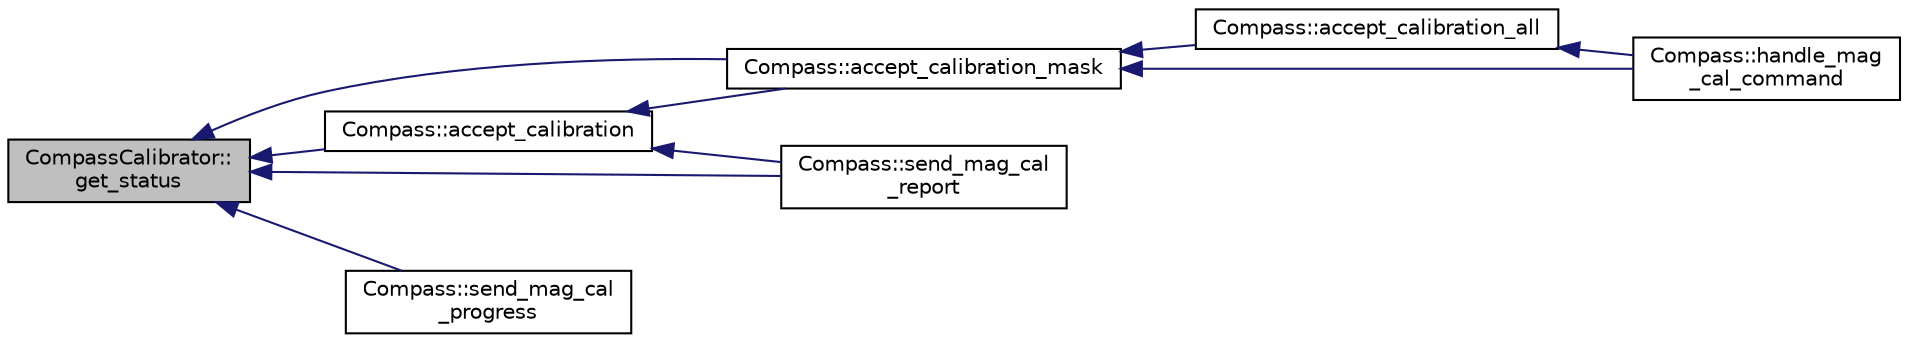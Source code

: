 digraph "CompassCalibrator::get_status"
{
 // INTERACTIVE_SVG=YES
  edge [fontname="Helvetica",fontsize="10",labelfontname="Helvetica",labelfontsize="10"];
  node [fontname="Helvetica",fontsize="10",shape=record];
  rankdir="LR";
  Node1 [label="CompassCalibrator::\lget_status",height=0.2,width=0.4,color="black", fillcolor="grey75", style="filled", fontcolor="black"];
  Node1 -> Node2 [dir="back",color="midnightblue",fontsize="10",style="solid",fontname="Helvetica"];
  Node2 [label="Compass::accept_calibration",height=0.2,width=0.4,color="black", fillcolor="white", style="filled",URL="$classCompass.html#ae72bf1a933ce826e0104e9bf125a128e"];
  Node2 -> Node3 [dir="back",color="midnightblue",fontsize="10",style="solid",fontname="Helvetica"];
  Node3 [label="Compass::accept_calibration_mask",height=0.2,width=0.4,color="black", fillcolor="white", style="filled",URL="$classCompass.html#ac1342f9bccc9138ebb28d01163bab653"];
  Node3 -> Node4 [dir="back",color="midnightblue",fontsize="10",style="solid",fontname="Helvetica"];
  Node4 [label="Compass::accept_calibration_all",height=0.2,width=0.4,color="black", fillcolor="white", style="filled",URL="$classCompass.html#a167f7ec9707b4c26efd2143af4d0b3bf"];
  Node4 -> Node5 [dir="back",color="midnightblue",fontsize="10",style="solid",fontname="Helvetica"];
  Node5 [label="Compass::handle_mag\l_cal_command",height=0.2,width=0.4,color="black", fillcolor="white", style="filled",URL="$classCompass.html#a5b92dfeb8382c411fc5cdfe2c35569b0"];
  Node3 -> Node5 [dir="back",color="midnightblue",fontsize="10",style="solid",fontname="Helvetica"];
  Node2 -> Node6 [dir="back",color="midnightblue",fontsize="10",style="solid",fontname="Helvetica"];
  Node6 [label="Compass::send_mag_cal\l_report",height=0.2,width=0.4,color="black", fillcolor="white", style="filled",URL="$classCompass.html#a17d18b7b6d4fd415595d63d4741d4e83"];
  Node1 -> Node3 [dir="back",color="midnightblue",fontsize="10",style="solid",fontname="Helvetica"];
  Node1 -> Node7 [dir="back",color="midnightblue",fontsize="10",style="solid",fontname="Helvetica"];
  Node7 [label="Compass::send_mag_cal\l_progress",height=0.2,width=0.4,color="black", fillcolor="white", style="filled",URL="$classCompass.html#aa81dfaba861a7072aac805e6cbae25d4"];
  Node1 -> Node6 [dir="back",color="midnightblue",fontsize="10",style="solid",fontname="Helvetica"];
}
